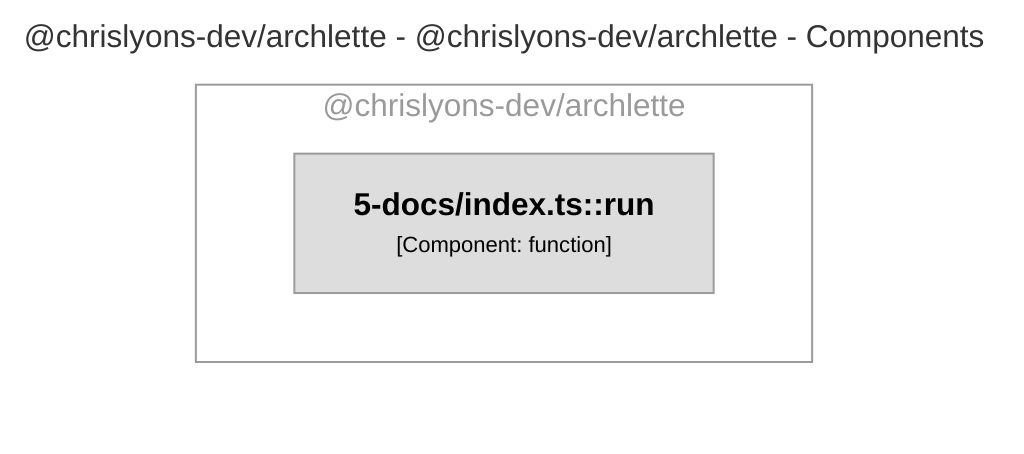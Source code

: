 graph TB
  linkStyle default fill:#ffffff

  subgraph diagram ["@chrislyons-dev/archlette - @chrislyons-dev/archlette - Components"]
    style diagram fill:#ffffff,stroke:#ffffff

    subgraph 4 ["@chrislyons-dev/archlette"]
      style 4 fill:#ffffff,stroke:#9a9a9a,color:#9a9a9a

      26["<div style='font-weight: bold'>5-docs/index.ts::run</div><div style='font-size: 70%; margin-top: 0px'>[Component: function]</div>"]
      style 26 fill:#dddddd,stroke:#9a9a9a,color:#000000
    end

  end